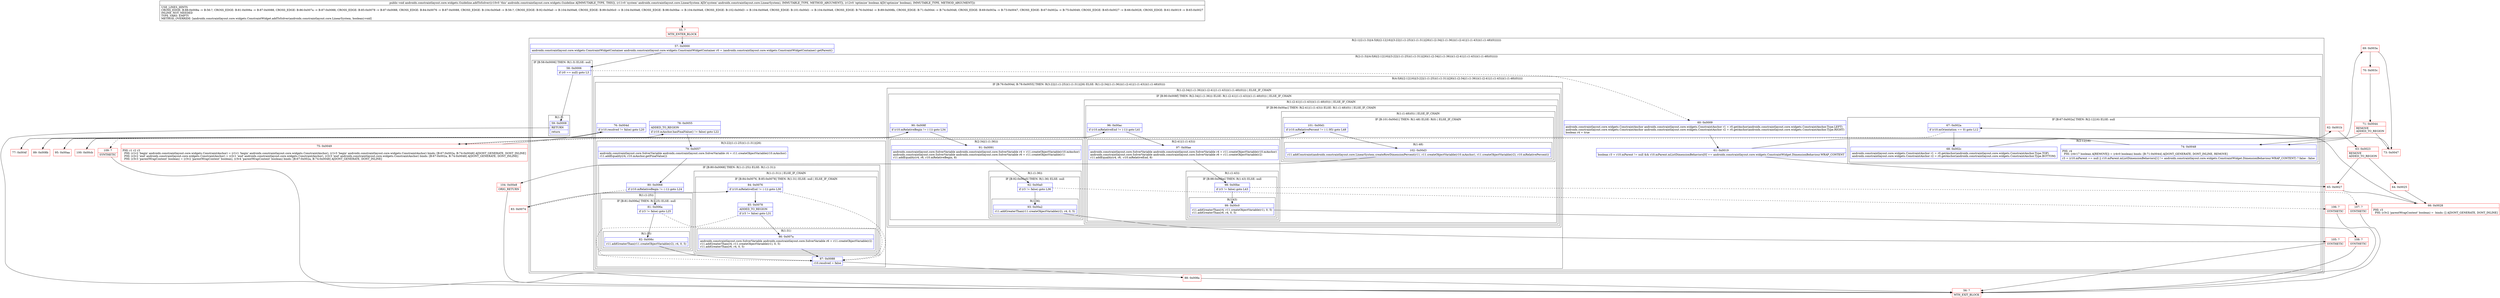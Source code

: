 digraph "CFG forandroidx.constraintlayout.core.widgets.Guideline.addToSolver(Landroidx\/constraintlayout\/core\/LinearSystem;Z)V" {
subgraph cluster_Region_1406459349 {
label = "R(2:1|(2:(1:3)|(4:5|6|(2:12|16)|(3:22|(1:(1:25))(1:(1:31))|26)(1:(2:34|(1:(1:36)))(1:(2:41|(1:(1:43)))(1:(1:48)(0)))))))";
node [shape=record,color=blue];
Node_57 [shape=record,label="{57\:\ 0x0000|androidx.constraintlayout.core.widgets.ConstraintWidgetContainer androidx.constraintlayout.core.widgets.ConstraintWidgetContainer r0 = (androidx.constraintlayout.core.widgets.ConstraintWidgetContainer) getParent()\l}"];
subgraph cluster_Region_1054161211 {
label = "R(2:(1:3)|(4:5|6|(2:12|16)|(3:22|(1:(1:25))(1:(1:31))|26)(1:(2:34|(1:(1:36)))(1:(2:41|(1:(1:43)))(1:(1:48)(0))))))";
node [shape=record,color=blue];
subgraph cluster_IfRegion_1705021148 {
label = "IF [B:58:0x0006] THEN: R(1:3) ELSE: null";
node [shape=record,color=blue];
Node_58 [shape=record,label="{58\:\ 0x0006|if (r0 == null) goto L3\l}"];
subgraph cluster_Region_1695139080 {
label = "R(1:3)";
node [shape=record,color=blue];
Node_59 [shape=record,label="{59\:\ 0x0008|RETURN\l|return\l}"];
}
}
subgraph cluster_Region_505673180 {
label = "R(4:5|6|(2:12|16)|(3:22|(1:(1:25))(1:(1:31))|26)(1:(2:34|(1:(1:36)))(1:(2:41|(1:(1:43)))(1:(1:48)(0)))))";
node [shape=record,color=blue];
Node_60 [shape=record,label="{60\:\ 0x0009|androidx.constraintlayout.core.widgets.ConstraintAnchor androidx.constraintlayout.core.widgets.ConstraintAnchor r1 = r0.getAnchor(androidx.constraintlayout.core.widgets.ConstraintAnchor.Type.LEFT)\landroidx.constraintlayout.core.widgets.ConstraintAnchor androidx.constraintlayout.core.widgets.ConstraintAnchor r2 = r0.getAnchor(androidx.constraintlayout.core.widgets.ConstraintAnchor.Type.RIGHT)\lboolean r4 = true\l}"];
Node_61 [shape=record,label="{61\:\ 0x0019|boolean r3 = r10.mParent != null && r10.mParent.mListDimensionBehaviors[0] == androidx.constraintlayout.core.widgets.ConstraintWidget.DimensionBehaviour.WRAP_CONTENT\l}"];
subgraph cluster_IfRegion_1709825436 {
label = "IF [B:67:0x002a] THEN: R(2:12|16) ELSE: null";
node [shape=record,color=blue];
Node_67 [shape=record,label="{67\:\ 0x002a|if (r10.mOrientation == 0) goto L12\l}"];
subgraph cluster_Region_1183981384 {
label = "R(2:12|16)";
node [shape=record,color=blue];
Node_68 [shape=record,label="{68\:\ 0x002c|androidx.constraintlayout.core.widgets.ConstraintAnchor r1 = r0.getAnchor(androidx.constraintlayout.core.widgets.ConstraintAnchor.Type.TOP)\landroidx.constraintlayout.core.widgets.ConstraintAnchor r2 = r0.getAnchor(androidx.constraintlayout.core.widgets.ConstraintAnchor.Type.BOTTOM)\l}"];
Node_74 [shape=record,label="{74\:\ 0x0048|PHI: r4 \l  PHI: (r4v17 boolean A[REMOVE]) = (r4v0 boolean) binds: [B:71:0x0044] A[DONT_GENERATE, DONT_INLINE, REMOVE]\l|r3 = (r10.mParent == null \|\| r10.mParent.mListDimensionBehaviors[1] != androidx.constraintlayout.core.widgets.ConstraintWidget.DimensionBehaviour.WRAP_CONTENT) ? false : false\l}"];
}
}
subgraph cluster_IfRegion_1931319921 {
label = "IF [B:76:0x004d, B:78:0x0055] THEN: R(3:22|(1:(1:25))(1:(1:31))|26) ELSE: R(1:(2:34|(1:(1:36)))(1:(2:41|(1:(1:43)))(1:(1:48)(0))))";
node [shape=record,color=blue];
Node_76 [shape=record,label="{76\:\ 0x004d|if (r10.resolved != false) goto L20\l}"];
Node_78 [shape=record,label="{78\:\ 0x0055|ADDED_TO_REGION\l|if (r10.mAnchor.hasFinalValue() != false) goto L22\l}"];
subgraph cluster_Region_1077336380 {
label = "R(3:22|(1:(1:25))(1:(1:31))|26)";
node [shape=record,color=blue];
Node_79 [shape=record,label="{79\:\ 0x0057|androidx.constraintlayout.core.SolverVariable androidx.constraintlayout.core.SolverVariable r4 = r11.createObjectVariable(r10.mAnchor)\lr11.addEquality(r4, r10.mAnchor.getFinalValue())\l}"];
subgraph cluster_IfRegion_1679194568 {
label = "IF [B:80:0x0068] THEN: R(1:(1:25)) ELSE: R(1:(1:31))";
node [shape=record,color=blue];
Node_80 [shape=record,label="{80\:\ 0x0068|if (r10.mRelativeBegin != (\-1)) goto L24\l}"];
subgraph cluster_Region_1335673287 {
label = "R(1:(1:25))";
node [shape=record,color=blue];
subgraph cluster_IfRegion_2117552513 {
label = "IF [B:81:0x006a] THEN: R(1:25) ELSE: null";
node [shape=record,color=blue];
Node_81 [shape=record,label="{81\:\ 0x006a|if (r3 != false) goto L25\l}"];
subgraph cluster_Region_89676044 {
label = "R(1:25)";
node [shape=record,color=blue];
Node_82 [shape=record,label="{82\:\ 0x006c|r11.addGreaterThan(r11.createObjectVariable(r2), r4, 0, 5)\l}"];
}
}
}
subgraph cluster_Region_1681059989 {
label = "R(1:(1:31)) | ELSE_IF_CHAIN\l";
node [shape=record,color=blue];
subgraph cluster_IfRegion_1223968311 {
label = "IF [B:84:0x0076, B:85:0x0078] THEN: R(1:31) ELSE: null | ELSE_IF_CHAIN\l";
node [shape=record,color=blue];
Node_84 [shape=record,label="{84\:\ 0x0076|if (r10.mRelativeEnd != (\-1)) goto L30\l}"];
Node_85 [shape=record,label="{85\:\ 0x0078|ADDED_TO_REGION\l|if (r3 != false) goto L31\l}"];
subgraph cluster_Region_870139962 {
label = "R(1:31)";
node [shape=record,color=blue];
Node_86 [shape=record,label="{86\:\ 0x007a|androidx.constraintlayout.core.SolverVariable androidx.constraintlayout.core.SolverVariable r6 = r11.createObjectVariable(r2)\lr11.addGreaterThan(r4, r11.createObjectVariable(r1), 0, 5)\lr11.addGreaterThan(r6, r4, 0, 5)\l}"];
}
}
}
}
Node_87 [shape=record,label="{87\:\ 0x0088|r10.resolved = false\l}"];
}
subgraph cluster_Region_2078486640 {
label = "R(1:(2:34|(1:(1:36)))(1:(2:41|(1:(1:43)))(1:(1:48)(0)))) | ELSE_IF_CHAIN\l";
node [shape=record,color=blue];
subgraph cluster_IfRegion_745328381 {
label = "IF [B:90:0x008f] THEN: R(2:34|(1:(1:36))) ELSE: R(1:(2:41|(1:(1:43)))(1:(1:48)(0))) | ELSE_IF_CHAIN\l";
node [shape=record,color=blue];
Node_90 [shape=record,label="{90\:\ 0x008f|if (r10.mRelativeBegin != (\-1)) goto L34\l}"];
subgraph cluster_Region_1382737651 {
label = "R(2:34|(1:(1:36)))";
node [shape=record,color=blue];
Node_91 [shape=record,label="{91\:\ 0x0091|androidx.constraintlayout.core.SolverVariable androidx.constraintlayout.core.SolverVariable r4 = r11.createObjectVariable(r10.mAnchor)\landroidx.constraintlayout.core.SolverVariable androidx.constraintlayout.core.SolverVariable r6 = r11.createObjectVariable(r1)\lr11.addEquality(r4, r6, r10.mRelativeBegin, 8)\l}"];
subgraph cluster_Region_89632846 {
label = "R(1:(1:36))";
node [shape=record,color=blue];
subgraph cluster_IfRegion_988487583 {
label = "IF [B:92:0x00a0] THEN: R(1:36) ELSE: null";
node [shape=record,color=blue];
Node_92 [shape=record,label="{92\:\ 0x00a0|if (r3 != false) goto L36\l}"];
subgraph cluster_Region_1553816837 {
label = "R(1:36)";
node [shape=record,color=blue];
Node_93 [shape=record,label="{93\:\ 0x00a2|r11.addGreaterThan(r11.createObjectVariable(r2), r4, 0, 5)\l}"];
}
}
}
}
subgraph cluster_Region_1989303849 {
label = "R(1:(2:41|(1:(1:43)))(1:(1:48)(0))) | ELSE_IF_CHAIN\l";
node [shape=record,color=blue];
subgraph cluster_IfRegion_336625723 {
label = "IF [B:96:0x00ac] THEN: R(2:41|(1:(1:43))) ELSE: R(1:(1:48)(0)) | ELSE_IF_CHAIN\l";
node [shape=record,color=blue];
Node_96 [shape=record,label="{96\:\ 0x00ac|if (r10.mRelativeEnd != (\-1)) goto L41\l}"];
subgraph cluster_Region_1497724187 {
label = "R(2:41|(1:(1:43)))";
node [shape=record,color=blue];
Node_97 [shape=record,label="{97\:\ 0x00ae|androidx.constraintlayout.core.SolverVariable androidx.constraintlayout.core.SolverVariable r4 = r11.createObjectVariable(r10.mAnchor)\landroidx.constraintlayout.core.SolverVariable androidx.constraintlayout.core.SolverVariable r6 = r11.createObjectVariable(r2)\lr11.addEquality(r4, r6, \-r10.mRelativeEnd, 8)\l}"];
subgraph cluster_Region_1589751650 {
label = "R(1:(1:43))";
node [shape=record,color=blue];
subgraph cluster_IfRegion_76149613 {
label = "IF [B:98:0x00be] THEN: R(1:43) ELSE: null";
node [shape=record,color=blue];
Node_98 [shape=record,label="{98\:\ 0x00be|if (r3 != false) goto L43\l}"];
subgraph cluster_Region_1399219319 {
label = "R(1:43)";
node [shape=record,color=blue];
Node_99 [shape=record,label="{99\:\ 0x00c0|r11.addGreaterThan(r4, r11.createObjectVariable(r1), 0, 5)\lr11.addGreaterThan(r6, r4, 0, 5)\l}"];
}
}
}
}
subgraph cluster_Region_1722593588 {
label = "R(1:(1:48)(0)) | ELSE_IF_CHAIN\l";
node [shape=record,color=blue];
subgraph cluster_IfRegion_36427998 {
label = "IF [B:101:0x00d1] THEN: R(1:48) ELSE: R(0) | ELSE_IF_CHAIN\l";
node [shape=record,color=blue];
Node_101 [shape=record,label="{101\:\ 0x00d1|if (r10.mRelativePercent != (\-1.0f)) goto L48\l}"];
subgraph cluster_Region_962656152 {
label = "R(1:48)";
node [shape=record,color=blue];
Node_102 [shape=record,label="{102\:\ 0x00d3|r11.addConstraint(androidx.constraintlayout.core.LinearSystem.createRowDimensionPercent(r11, r11.createObjectVariable(r10.mAnchor), r11.createObjectVariable(r2), r10.mRelativePercent))\l}"];
}
subgraph cluster_Region_304779768 {
label = "R(0)";
node [shape=record,color=blue];
}
}
}
}
}
}
}
}
}
}
}
Node_55 [shape=record,color=red,label="{55\:\ ?|MTH_ENTER_BLOCK\l}"];
Node_56 [shape=record,color=red,label="{56\:\ ?|MTH_EXIT_BLOCK\l}"];
Node_62 [shape=record,color=red,label="{62\:\ 0x001b}"];
Node_63 [shape=record,color=red,label="{63\:\ 0x0023|REMOVE\lADDED_TO_REGION\l}"];
Node_64 [shape=record,color=red,label="{64\:\ 0x0025}"];
Node_66 [shape=record,color=red,label="{66\:\ 0x0028|PHI: r3 \l  PHI: (r3v2 'parentWrapContent' boolean) =  binds: [] A[DONT_GENERATE, DONT_INLINE]\l}"];
Node_69 [shape=record,color=red,label="{69\:\ 0x003a}"];
Node_70 [shape=record,color=red,label="{70\:\ 0x003c}"];
Node_71 [shape=record,color=red,label="{71\:\ 0x0044|REMOVE\lADDED_TO_REGION\l}"];
Node_73 [shape=record,color=red,label="{73\:\ 0x0047}"];
Node_75 [shape=record,color=red,label="{75\:\ 0x0049|PHI: r1 r2 r3 \l  PHI: (r1v2 'begin' androidx.constraintlayout.core.widgets.ConstraintAnchor) = (r1v1 'begin' androidx.constraintlayout.core.widgets.ConstraintAnchor), (r1v3 'begin' androidx.constraintlayout.core.widgets.ConstraintAnchor) binds: [B:67:0x002a, B:74:0x0048] A[DONT_GENERATE, DONT_INLINE]\l  PHI: (r2v2 'end' androidx.constraintlayout.core.widgets.ConstraintAnchor) = (r2v1 'end' androidx.constraintlayout.core.widgets.ConstraintAnchor), (r2v3 'end' androidx.constraintlayout.core.widgets.ConstraintAnchor) binds: [B:67:0x002a, B:74:0x0048] A[DONT_GENERATE, DONT_INLINE]\l  PHI: (r3v3 'parentWrapContent' boolean) = (r3v2 'parentWrapContent' boolean), (r3v4 'parentWrapContent' boolean) binds: [B:67:0x002a, B:74:0x0048] A[DONT_GENERATE, DONT_INLINE]\l}"];
Node_77 [shape=record,color=red,label="{77\:\ 0x004f}"];
Node_88 [shape=record,color=red,label="{88\:\ 0x008a}"];
Node_83 [shape=record,color=red,label="{83\:\ 0x0074}"];
Node_89 [shape=record,color=red,label="{89\:\ 0x008b}"];
Node_105 [shape=record,color=red,label="{105\:\ ?|SYNTHETIC\l}"];
Node_106 [shape=record,color=red,label="{106\:\ ?|SYNTHETIC\l}"];
Node_95 [shape=record,color=red,label="{95\:\ 0x00aa}"];
Node_108 [shape=record,color=red,label="{108\:\ ?|SYNTHETIC\l}"];
Node_107 [shape=record,color=red,label="{107\:\ ?|SYNTHETIC\l}"];
Node_100 [shape=record,color=red,label="{100\:\ 0x00cb}"];
Node_104 [shape=record,color=red,label="{104\:\ 0x00e8|ORIG_RETURN\l}"];
Node_109 [shape=record,color=red,label="{109\:\ ?|SYNTHETIC\l}"];
Node_65 [shape=record,color=red,label="{65\:\ 0x0027}"];
MethodNode[shape=record,label="{public void androidx.constraintlayout.core.widgets.Guideline.addToSolver((r10v0 'this' androidx.constraintlayout.core.widgets.Guideline A[IMMUTABLE_TYPE, THIS]), (r11v0 'system' androidx.constraintlayout.core.LinearSystem A[D('system' androidx.constraintlayout.core.LinearSystem), IMMUTABLE_TYPE, METHOD_ARGUMENT]), (r12v0 'optimize' boolean A[D('optimize' boolean), IMMUTABLE_TYPE, METHOD_ARGUMENT]))  | USE_LINES_HINTS\lCROSS_EDGE: B:88:0x008a \-\> B:56:?, CROSS_EDGE: B:81:0x006a \-\> B:87:0x0088, CROSS_EDGE: B:86:0x007a \-\> B:87:0x0088, CROSS_EDGE: B:85:0x0078 \-\> B:87:0x0088, CROSS_EDGE: B:84:0x0076 \-\> B:87:0x0088, CROSS_EDGE: B:104:0x00e8 \-\> B:56:?, CROSS_EDGE: B:92:0x00a0 \-\> B:104:0x00e8, CROSS_EDGE: B:99:0x00c0 \-\> B:104:0x00e8, CROSS_EDGE: B:98:0x00be \-\> B:104:0x00e8, CROSS_EDGE: B:102:0x00d3 \-\> B:104:0x00e8, CROSS_EDGE: B:101:0x00d1 \-\> B:104:0x00e8, CROSS_EDGE: B:76:0x004d \-\> B:89:0x008b, CROSS_EDGE: B:71:0x0044 \-\> B:74:0x0048, CROSS_EDGE: B:69:0x003a \-\> B:73:0x0047, CROSS_EDGE: B:67:0x002a \-\> B:75:0x0049, CROSS_EDGE: B:65:0x0027 \-\> B:66:0x0028, CROSS_EDGE: B:61:0x0019 \-\> B:65:0x0027\lINLINE_NOT_NEEDED\lTYPE_VARS: EMPTY\lMETHOD_OVERRIDE: [androidx.constraintlayout.core.widgets.ConstraintWidget.addToSolver(androidx.constraintlayout.core.LinearSystem, boolean):void]\l}"];
MethodNode -> Node_55;Node_57 -> Node_58;
Node_58 -> Node_59;
Node_58 -> Node_60[style=dashed];
Node_59 -> Node_56;
Node_60 -> Node_61;
Node_61 -> Node_62;
Node_61 -> Node_65;
Node_67 -> Node_68;
Node_67 -> Node_75[style=dashed];
Node_68 -> Node_69;
Node_74 -> Node_75;
Node_76 -> Node_77;
Node_76 -> Node_89[style=dashed];
Node_78 -> Node_79;
Node_78 -> Node_89[style=dashed];
Node_79 -> Node_80;
Node_80 -> Node_81;
Node_80 -> Node_83[style=dashed];
Node_81 -> Node_82;
Node_81 -> Node_87[style=dashed];
Node_82 -> Node_87;
Node_84 -> Node_85;
Node_84 -> Node_87[style=dashed];
Node_85 -> Node_86;
Node_85 -> Node_87[style=dashed];
Node_86 -> Node_87;
Node_87 -> Node_88;
Node_90 -> Node_91;
Node_90 -> Node_95[style=dashed];
Node_91 -> Node_92;
Node_92 -> Node_93;
Node_92 -> Node_106[style=dashed];
Node_93 -> Node_105;
Node_96 -> Node_97;
Node_96 -> Node_100[style=dashed];
Node_97 -> Node_98;
Node_98 -> Node_99;
Node_98 -> Node_107[style=dashed];
Node_99 -> Node_108;
Node_101 -> Node_102;
Node_101 -> Node_109[style=dashed];
Node_102 -> Node_104;
Node_55 -> Node_57;
Node_62 -> Node_63;
Node_63 -> Node_64;
Node_63 -> Node_65;
Node_64 -> Node_66;
Node_66 -> Node_67;
Node_69 -> Node_70;
Node_69 -> Node_73;
Node_70 -> Node_71;
Node_71 -> Node_73;
Node_71 -> Node_74;
Node_73 -> Node_74;
Node_75 -> Node_76;
Node_77 -> Node_78;
Node_88 -> Node_56;
Node_83 -> Node_84;
Node_89 -> Node_90;
Node_105 -> Node_56;
Node_106 -> Node_56;
Node_95 -> Node_96;
Node_108 -> Node_56;
Node_107 -> Node_56;
Node_100 -> Node_101;
Node_104 -> Node_56;
Node_109 -> Node_56;
Node_65 -> Node_66;
}

